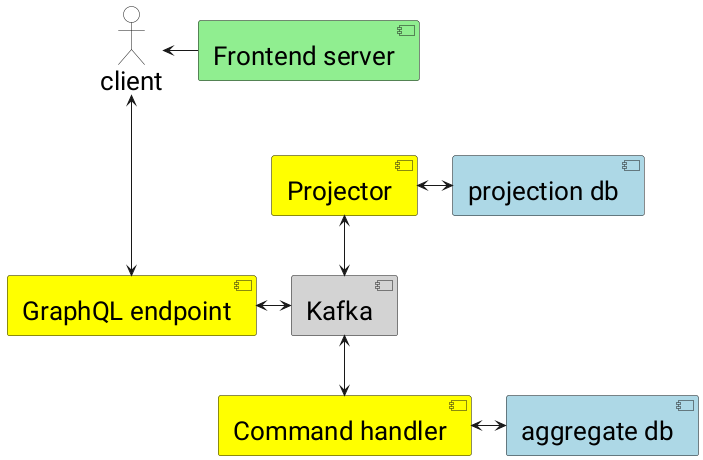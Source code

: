 @startuml
skinparam shadowing false
skinparam defaultFontName Roboto
skinparam defaultFontSize 26

database [projection db] as pgt #LightBlue
database [aggregate db] as pgb #LightBlue
[Kafka] as ka #LightGrey
[Command handler] as ch #Yellow
[Projector] as pr #Yellow
[GraphQL endpoint] as ge #Yellow
[Frontend server] as fs #LightGreen
actor client as cl #White

ge <-right-> ka
cl <- fs
cl <---> ge
ch <-up-> ka
pr <--> ka
ch <-right-> pgb
pr <-right-> pgt
@enduml